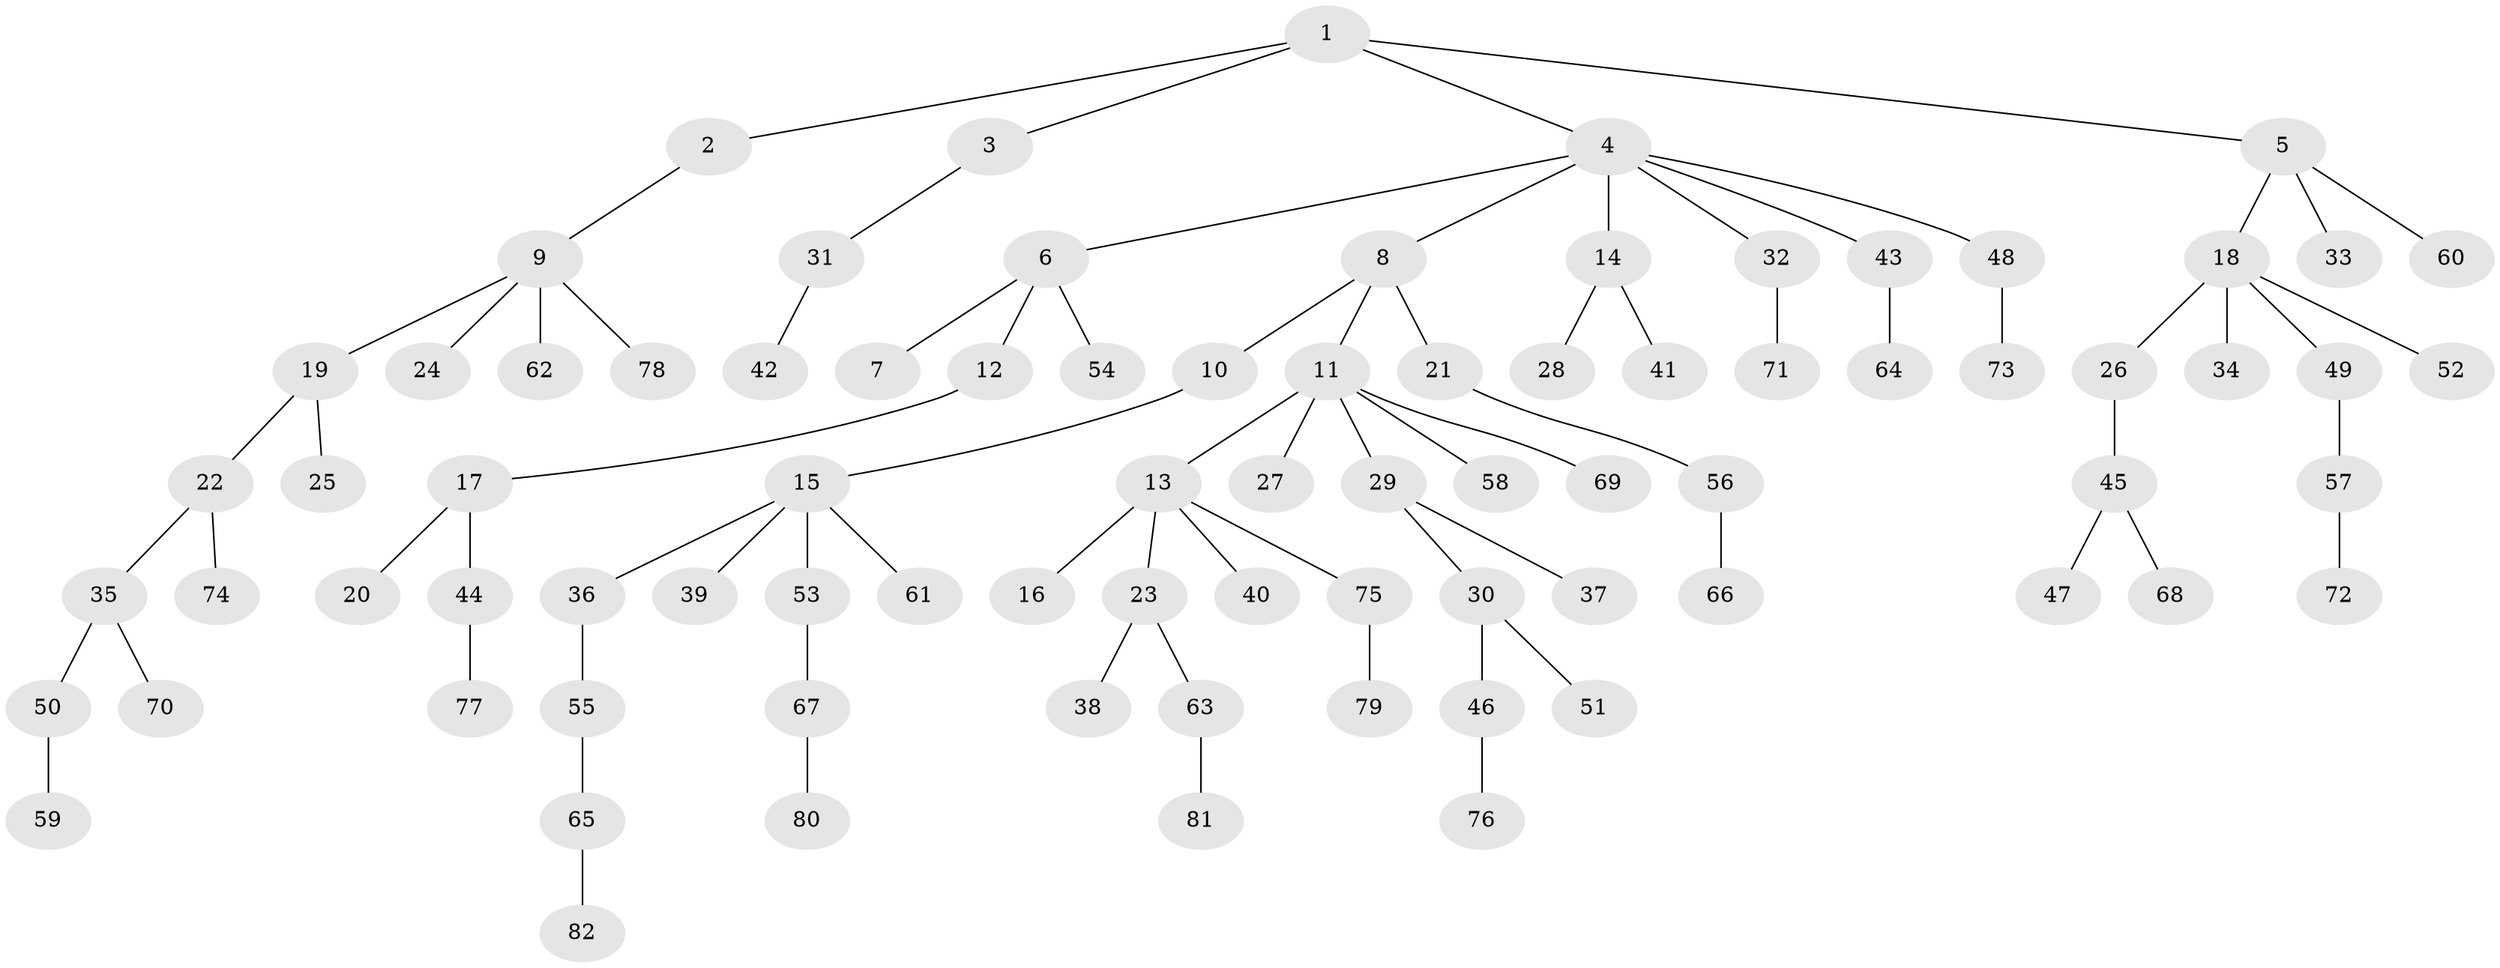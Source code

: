 // coarse degree distribution, {4: 0.09615384615384616, 2: 0.3076923076923077, 8: 0.019230769230769232, 3: 0.038461538461538464, 1: 0.5, 5: 0.038461538461538464}
// Generated by graph-tools (version 1.1) at 2025/42/03/06/25 10:42:03]
// undirected, 82 vertices, 81 edges
graph export_dot {
graph [start="1"]
  node [color=gray90,style=filled];
  1;
  2;
  3;
  4;
  5;
  6;
  7;
  8;
  9;
  10;
  11;
  12;
  13;
  14;
  15;
  16;
  17;
  18;
  19;
  20;
  21;
  22;
  23;
  24;
  25;
  26;
  27;
  28;
  29;
  30;
  31;
  32;
  33;
  34;
  35;
  36;
  37;
  38;
  39;
  40;
  41;
  42;
  43;
  44;
  45;
  46;
  47;
  48;
  49;
  50;
  51;
  52;
  53;
  54;
  55;
  56;
  57;
  58;
  59;
  60;
  61;
  62;
  63;
  64;
  65;
  66;
  67;
  68;
  69;
  70;
  71;
  72;
  73;
  74;
  75;
  76;
  77;
  78;
  79;
  80;
  81;
  82;
  1 -- 2;
  1 -- 3;
  1 -- 4;
  1 -- 5;
  2 -- 9;
  3 -- 31;
  4 -- 6;
  4 -- 8;
  4 -- 14;
  4 -- 32;
  4 -- 43;
  4 -- 48;
  5 -- 18;
  5 -- 33;
  5 -- 60;
  6 -- 7;
  6 -- 12;
  6 -- 54;
  8 -- 10;
  8 -- 11;
  8 -- 21;
  9 -- 19;
  9 -- 24;
  9 -- 62;
  9 -- 78;
  10 -- 15;
  11 -- 13;
  11 -- 27;
  11 -- 29;
  11 -- 58;
  11 -- 69;
  12 -- 17;
  13 -- 16;
  13 -- 23;
  13 -- 40;
  13 -- 75;
  14 -- 28;
  14 -- 41;
  15 -- 36;
  15 -- 39;
  15 -- 53;
  15 -- 61;
  17 -- 20;
  17 -- 44;
  18 -- 26;
  18 -- 34;
  18 -- 49;
  18 -- 52;
  19 -- 22;
  19 -- 25;
  21 -- 56;
  22 -- 35;
  22 -- 74;
  23 -- 38;
  23 -- 63;
  26 -- 45;
  29 -- 30;
  29 -- 37;
  30 -- 46;
  30 -- 51;
  31 -- 42;
  32 -- 71;
  35 -- 50;
  35 -- 70;
  36 -- 55;
  43 -- 64;
  44 -- 77;
  45 -- 47;
  45 -- 68;
  46 -- 76;
  48 -- 73;
  49 -- 57;
  50 -- 59;
  53 -- 67;
  55 -- 65;
  56 -- 66;
  57 -- 72;
  63 -- 81;
  65 -- 82;
  67 -- 80;
  75 -- 79;
}
